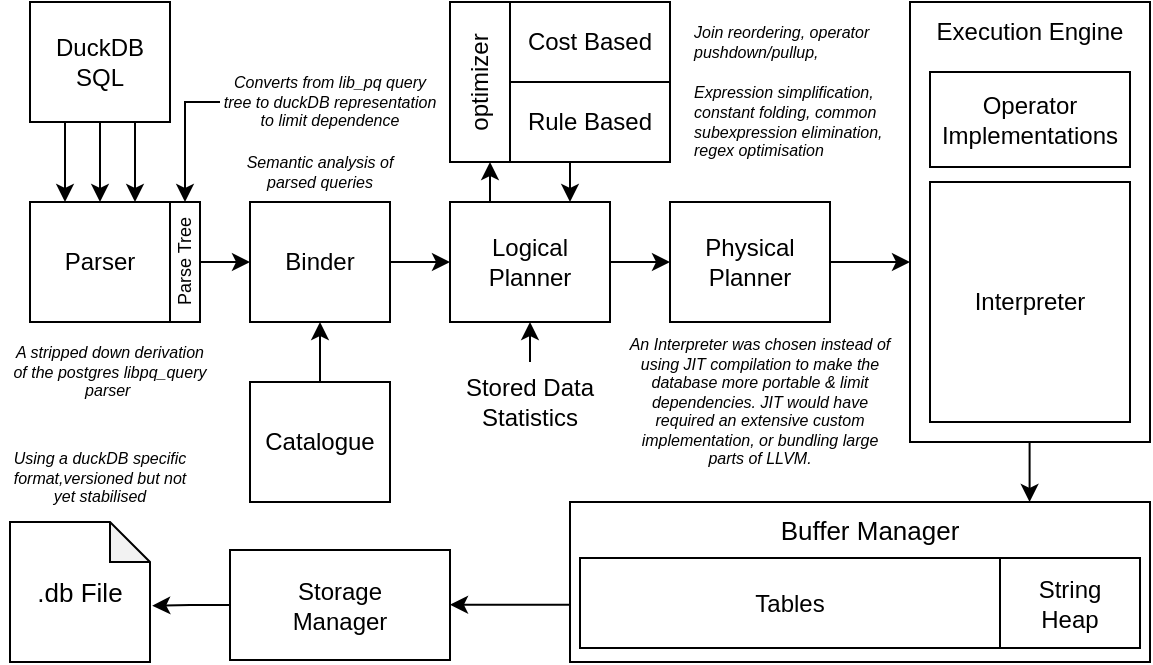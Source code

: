 <mxfile>
    <diagram id="RbBf5CJ_m90oZY9ZwM7Y" name="Page-1">
        <mxGraphModel dx="1154" dy="656" grid="1" gridSize="10" guides="1" tooltips="1" connect="1" arrows="1" fold="1" page="1" pageScale="1" pageWidth="850" pageHeight="1100" math="1" shadow="0">
            <root>
                <mxCell id="0"/>
                <mxCell id="1" parent="0"/>
                <mxCell id="45" value="" style="rounded=0;whiteSpace=wrap;html=1;fontColor=#000000;" vertex="1" parent="1">
                    <mxGeometry x="480" y="240" width="120" height="220" as="geometry"/>
                </mxCell>
                <mxCell id="2" value="Parser" style="rounded=0;whiteSpace=wrap;html=1;fontColor=#000000;" vertex="1" parent="1">
                    <mxGeometry x="40" y="340" width="70" height="60" as="geometry"/>
                </mxCell>
                <mxCell id="14" style="edgeStyle=none;html=1;exitX=1;exitY=0.5;exitDx=0;exitDy=0;entryX=0;entryY=0.5;entryDx=0;entryDy=0;fontColor=#000000;" edge="1" parent="1" source="3" target="5">
                    <mxGeometry relative="1" as="geometry"/>
                </mxCell>
                <mxCell id="18" style="edgeStyle=none;html=1;exitX=0.25;exitY=0;exitDx=0;exitDy=0;fontColor=#000000;" edge="1" parent="1" source="3">
                    <mxGeometry relative="1" as="geometry">
                        <mxPoint x="270" y="320" as="targetPoint"/>
                    </mxGeometry>
                </mxCell>
                <mxCell id="3" value="Logical&lt;br&gt;Planner" style="rounded=0;whiteSpace=wrap;html=1;fontColor=#000000;" vertex="1" parent="1">
                    <mxGeometry x="250" y="340" width="80" height="60" as="geometry"/>
                </mxCell>
                <mxCell id="15" style="edgeStyle=none;html=1;exitX=1;exitY=0.5;exitDx=0;exitDy=0;entryX=0;entryY=0.25;entryDx=0;entryDy=0;fontColor=#000000;" edge="1" parent="1" source="5">
                    <mxGeometry relative="1" as="geometry">
                        <mxPoint x="480" y="370.0" as="targetPoint"/>
                    </mxGeometry>
                </mxCell>
                <mxCell id="5" value="Physical &lt;br&gt;Planner" style="rounded=0;whiteSpace=wrap;html=1;fontColor=#000000;" vertex="1" parent="1">
                    <mxGeometry x="360" y="340" width="80" height="60" as="geometry"/>
                </mxCell>
                <mxCell id="9" style="edgeStyle=none;html=1;exitX=1;exitY=0.5;exitDx=0;exitDy=0;entryX=0;entryY=0.5;entryDx=0;entryDy=0;fontColor=#000000;" edge="1" parent="1" source="7" target="3">
                    <mxGeometry relative="1" as="geometry"/>
                </mxCell>
                <mxCell id="7" value="Binder" style="rounded=0;whiteSpace=wrap;html=1;fontColor=#000000;" vertex="1" parent="1">
                    <mxGeometry x="150" y="340" width="70" height="60" as="geometry"/>
                </mxCell>
                <mxCell id="19" style="edgeStyle=none;html=1;exitX=0.75;exitY=1;exitDx=0;exitDy=0;entryX=0.75;entryY=0;entryDx=0;entryDy=0;fontColor=#000000;" edge="1" parent="1" target="3">
                    <mxGeometry relative="1" as="geometry">
                        <mxPoint x="310" y="310" as="sourcePoint"/>
                    </mxGeometry>
                </mxCell>
                <mxCell id="24" style="edgeStyle=none;html=1;exitX=0.5;exitY=0;exitDx=0;exitDy=0;entryX=0.5;entryY=1;entryDx=0;entryDy=0;fontColor=#000000;" edge="1" parent="1" source="23" target="7">
                    <mxGeometry relative="1" as="geometry"/>
                </mxCell>
                <mxCell id="23" value="Catalogue" style="rounded=0;whiteSpace=wrap;html=1;fontColor=#000000;" vertex="1" parent="1">
                    <mxGeometry x="150" y="430" width="70" height="60" as="geometry"/>
                </mxCell>
                <mxCell id="26" value="optimizer" style="rounded=0;whiteSpace=wrap;html=1;horizontal=0;fontColor=#000000;" vertex="1" parent="1">
                    <mxGeometry x="250" y="240" width="30" height="80" as="geometry"/>
                </mxCell>
                <mxCell id="30" value="" style="edgeStyle=none;html=1;fontColor=#000000;" edge="1" parent="1" source="29">
                    <mxGeometry relative="1" as="geometry">
                        <mxPoint x="354.286" y="320" as="targetPoint"/>
                    </mxGeometry>
                </mxCell>
                <mxCell id="29" value="Rule Based" style="rounded=0;whiteSpace=wrap;html=1;horizontal=0;rotation=90;fontColor=#000000;" vertex="1" parent="1">
                    <mxGeometry x="300" y="260" width="40" height="80" as="geometry"/>
                </mxCell>
                <mxCell id="31" value="Expression simplification, constant folding, common subexpression elimination, regex optimisation&amp;nbsp;" style="text;html=1;strokeColor=none;fillColor=none;align=left;verticalAlign=middle;whiteSpace=wrap;rounded=0;fontSize=8;fontStyle=2;fontColor=#000000;" vertex="1" parent="1">
                    <mxGeometry x="370" y="285" width="110" height="30" as="geometry"/>
                </mxCell>
                <mxCell id="32" value="Join reordering, operator pushdown/pullup,&amp;nbsp;" style="text;html=1;strokeColor=none;fillColor=none;align=left;verticalAlign=middle;whiteSpace=wrap;rounded=0;fontSize=8;fontStyle=2;fontColor=#000000;" vertex="1" parent="1">
                    <mxGeometry x="370" y="245" width="110" height="30" as="geometry"/>
                </mxCell>
                <mxCell id="28" value="Cost Based" style="rounded=0;whiteSpace=wrap;html=1;horizontal=0;rotation=90;fontColor=#000000;" vertex="1" parent="1">
                    <mxGeometry x="300" y="220" width="40" height="80" as="geometry"/>
                </mxCell>
                <mxCell id="33" value="Semantic analysis of parsed queries" style="text;html=1;strokeColor=none;fillColor=none;align=center;verticalAlign=middle;whiteSpace=wrap;rounded=0;fontSize=8;fontStyle=2;fontColor=#000000;" vertex="1" parent="1">
                    <mxGeometry x="140" y="310" width="90" height="30" as="geometry"/>
                </mxCell>
                <mxCell id="35" value="Execution Engine" style="text;html=1;strokeColor=none;fillColor=none;align=center;verticalAlign=middle;whiteSpace=wrap;rounded=0;fontSize=12;fontColor=#000000;" vertex="1" parent="1">
                    <mxGeometry x="490" y="240" width="100" height="30" as="geometry"/>
                </mxCell>
                <mxCell id="36" value="A stripped down derivation of the postgres libpq_query parser&amp;nbsp;" style="text;html=1;strokeColor=none;fillColor=none;align=center;verticalAlign=middle;whiteSpace=wrap;rounded=0;fontSize=8;fontStyle=2;fontColor=#000000;" vertex="1" parent="1">
                    <mxGeometry x="30" y="400" width="100" height="50" as="geometry"/>
                </mxCell>
                <mxCell id="40" style="edgeStyle=orthogonalEdgeStyle;rounded=0;html=1;exitX=0.5;exitY=1;exitDx=0;exitDy=0;entryX=0;entryY=0.5;entryDx=0;entryDy=0;fontSize=9;fontColor=#000000;" edge="1" parent="1" source="37" target="7">
                    <mxGeometry relative="1" as="geometry"/>
                </mxCell>
                <mxCell id="37" value="Parse Tree" style="rounded=0;whiteSpace=wrap;html=1;rotation=-90;fontSize=9;fontColor=#000000;" vertex="1" parent="1">
                    <mxGeometry x="87.5" y="362.5" width="60" height="15" as="geometry"/>
                </mxCell>
                <mxCell id="39" style="edgeStyle=orthogonalEdgeStyle;html=1;exitX=0;exitY=0.5;exitDx=0;exitDy=0;entryX=1;entryY=0.5;entryDx=0;entryDy=0;fontSize=9;rounded=0;fontColor=#000000;" edge="1" parent="1" source="38" target="37">
                    <mxGeometry relative="1" as="geometry"/>
                </mxCell>
                <mxCell id="38" value="Converts from lib_pq query tree to duckDB representation to limit dependence" style="text;html=1;strokeColor=none;fillColor=none;align=center;verticalAlign=middle;whiteSpace=wrap;rounded=0;fontSize=8;fontStyle=2;fontColor=#000000;" vertex="1" parent="1">
                    <mxGeometry x="135" y="270" width="110" height="40" as="geometry"/>
                </mxCell>
                <mxCell id="42" style="edgeStyle=orthogonalEdgeStyle;rounded=0;html=1;exitX=0.5;exitY=0;exitDx=0;exitDy=0;entryX=0.5;entryY=1;entryDx=0;entryDy=0;fontSize=9;fontColor=#000000;" edge="1" parent="1" source="41" target="3">
                    <mxGeometry relative="1" as="geometry"/>
                </mxCell>
                <mxCell id="41" value="Stored Data Statistics" style="text;html=1;strokeColor=none;fillColor=none;align=center;verticalAlign=middle;whiteSpace=wrap;rounded=0;fontSize=12;fontStyle=0;fontColor=#000000;" vertex="1" parent="1">
                    <mxGeometry x="245" y="420" width="90" height="40" as="geometry"/>
                </mxCell>
                <mxCell id="43" value="An Interpreter was chosen instead of using JIT compilation to make the database more portable &amp;amp; limit dependencies. JIT would have required an extensive custom implementation, or bundling large parts of LLVM." style="text;html=1;strokeColor=none;fillColor=none;align=center;verticalAlign=middle;whiteSpace=wrap;rounded=0;fontSize=8;fontStyle=2;fontColor=#000000;" vertex="1" parent="1">
                    <mxGeometry x="335" y="412.5" width="140" height="55" as="geometry"/>
                </mxCell>
                <mxCell id="46" value="Interpreter" style="rounded=0;whiteSpace=wrap;html=1;fontColor=#000000;" vertex="1" parent="1">
                    <mxGeometry x="490" y="330" width="100" height="120" as="geometry"/>
                </mxCell>
                <mxCell id="49" value="Operator Implementations" style="rounded=0;whiteSpace=wrap;html=1;fontColor=#000000;" vertex="1" parent="1">
                    <mxGeometry x="490" y="275" width="100" height="47.5" as="geometry"/>
                </mxCell>
                <mxCell id="66" style="edgeStyle=orthogonalEdgeStyle;rounded=0;html=1;exitX=0.5;exitY=1;exitDx=0;exitDy=0;entryX=0.5;entryY=0;entryDx=0;entryDy=0;fontSize=12;fontColor=#000000;" edge="1" parent="1" source="53" target="2">
                    <mxGeometry relative="1" as="geometry"/>
                </mxCell>
                <mxCell id="67" style="edgeStyle=orthogonalEdgeStyle;rounded=0;html=1;exitX=0.25;exitY=1;exitDx=0;exitDy=0;entryX=0.25;entryY=0;entryDx=0;entryDy=0;fontSize=12;fontColor=#000000;" edge="1" parent="1" source="53" target="2">
                    <mxGeometry relative="1" as="geometry"/>
                </mxCell>
                <mxCell id="68" style="edgeStyle=orthogonalEdgeStyle;rounded=0;html=1;exitX=0.75;exitY=1;exitDx=0;exitDy=0;entryX=0.75;entryY=0;entryDx=0;entryDy=0;fontSize=12;fontColor=#000000;" edge="1" parent="1" source="53" target="2">
                    <mxGeometry relative="1" as="geometry"/>
                </mxCell>
                <mxCell id="53" value="DuckDB &lt;br&gt;SQL" style="rounded=0;whiteSpace=wrap;html=1;fontSize=12;fontColor=#000000;" vertex="1" parent="1">
                    <mxGeometry x="40" y="240" width="70" height="60" as="geometry"/>
                </mxCell>
                <mxCell id="79" value="" style="rounded=0;whiteSpace=wrap;html=1;fontColor=#000000;" vertex="1" parent="1">
                    <mxGeometry x="310" y="490" width="290" height="80" as="geometry"/>
                </mxCell>
                <mxCell id="80" value="String&lt;br&gt;Heap" style="rounded=0;whiteSpace=wrap;html=1;fontColor=#000000;" vertex="1" parent="1">
                    <mxGeometry x="525" y="518" width="70" height="45" as="geometry"/>
                </mxCell>
                <mxCell id="81" value="Tables" style="rounded=0;whiteSpace=wrap;html=1;fontColor=#000000;" vertex="1" parent="1">
                    <mxGeometry x="315" y="518" width="210" height="45" as="geometry"/>
                </mxCell>
                <mxCell id="89" style="edgeStyle=orthogonalEdgeStyle;rounded=0;html=1;exitX=0;exitY=0.5;exitDx=0;exitDy=0;entryX=1.016;entryY=0.598;entryDx=0;entryDy=0;entryPerimeter=0;fontSize=13;fontColor=#000000;" edge="1" parent="1" source="82" target="84">
                    <mxGeometry relative="1" as="geometry"/>
                </mxCell>
                <mxCell id="82" value="Storage&lt;br&gt;Manager" style="rounded=0;whiteSpace=wrap;html=1;fontColor=#000000;" vertex="1" parent="1">
                    <mxGeometry x="140" y="514" width="110" height="55" as="geometry"/>
                </mxCell>
                <mxCell id="83" value="" style="endArrow=classic;html=1;rounded=0;fontSize=8;fontColor=#000000;" edge="1" parent="1">
                    <mxGeometry width="50" height="50" relative="1" as="geometry">
                        <mxPoint x="539.8" y="460" as="sourcePoint"/>
                        <mxPoint x="539.8" y="490" as="targetPoint"/>
                    </mxGeometry>
                </mxCell>
                <mxCell id="84" value="&lt;font style=&quot;font-size: 13px;&quot;&gt;.db File&lt;/font&gt;" style="shape=note;whiteSpace=wrap;html=1;backgroundOutline=1;darkOpacity=0.05;fontSize=8;fontColor=#000000;size=20;" vertex="1" parent="1">
                    <mxGeometry x="30" y="500" width="70" height="70" as="geometry"/>
                </mxCell>
                <mxCell id="86" value="Using a duckDB specific format,versioned but not yet stabilised" style="text;html=1;strokeColor=none;fillColor=none;align=center;verticalAlign=middle;whiteSpace=wrap;rounded=0;fontSize=8;fontStyle=2;fontColor=#000000;" vertex="1" parent="1">
                    <mxGeometry x="25" y="450" width="100" height="55" as="geometry"/>
                </mxCell>
                <mxCell id="87" value="Buffer Manager" style="text;html=1;strokeColor=none;fillColor=none;align=center;verticalAlign=middle;whiteSpace=wrap;rounded=0;fontSize=13;fontColor=#000000;" vertex="1" parent="1">
                    <mxGeometry x="320" y="494" width="280" height="20" as="geometry"/>
                </mxCell>
                <mxCell id="90" value="" style="endArrow=classic;html=1;rounded=0;fontSize=13;fontColor=#000000;" edge="1" parent="1">
                    <mxGeometry width="50" height="50" relative="1" as="geometry">
                        <mxPoint x="310" y="541.36" as="sourcePoint"/>
                        <mxPoint x="250" y="541.36" as="targetPoint"/>
                    </mxGeometry>
                </mxCell>
            </root>
        </mxGraphModel>
    </diagram>
</mxfile>